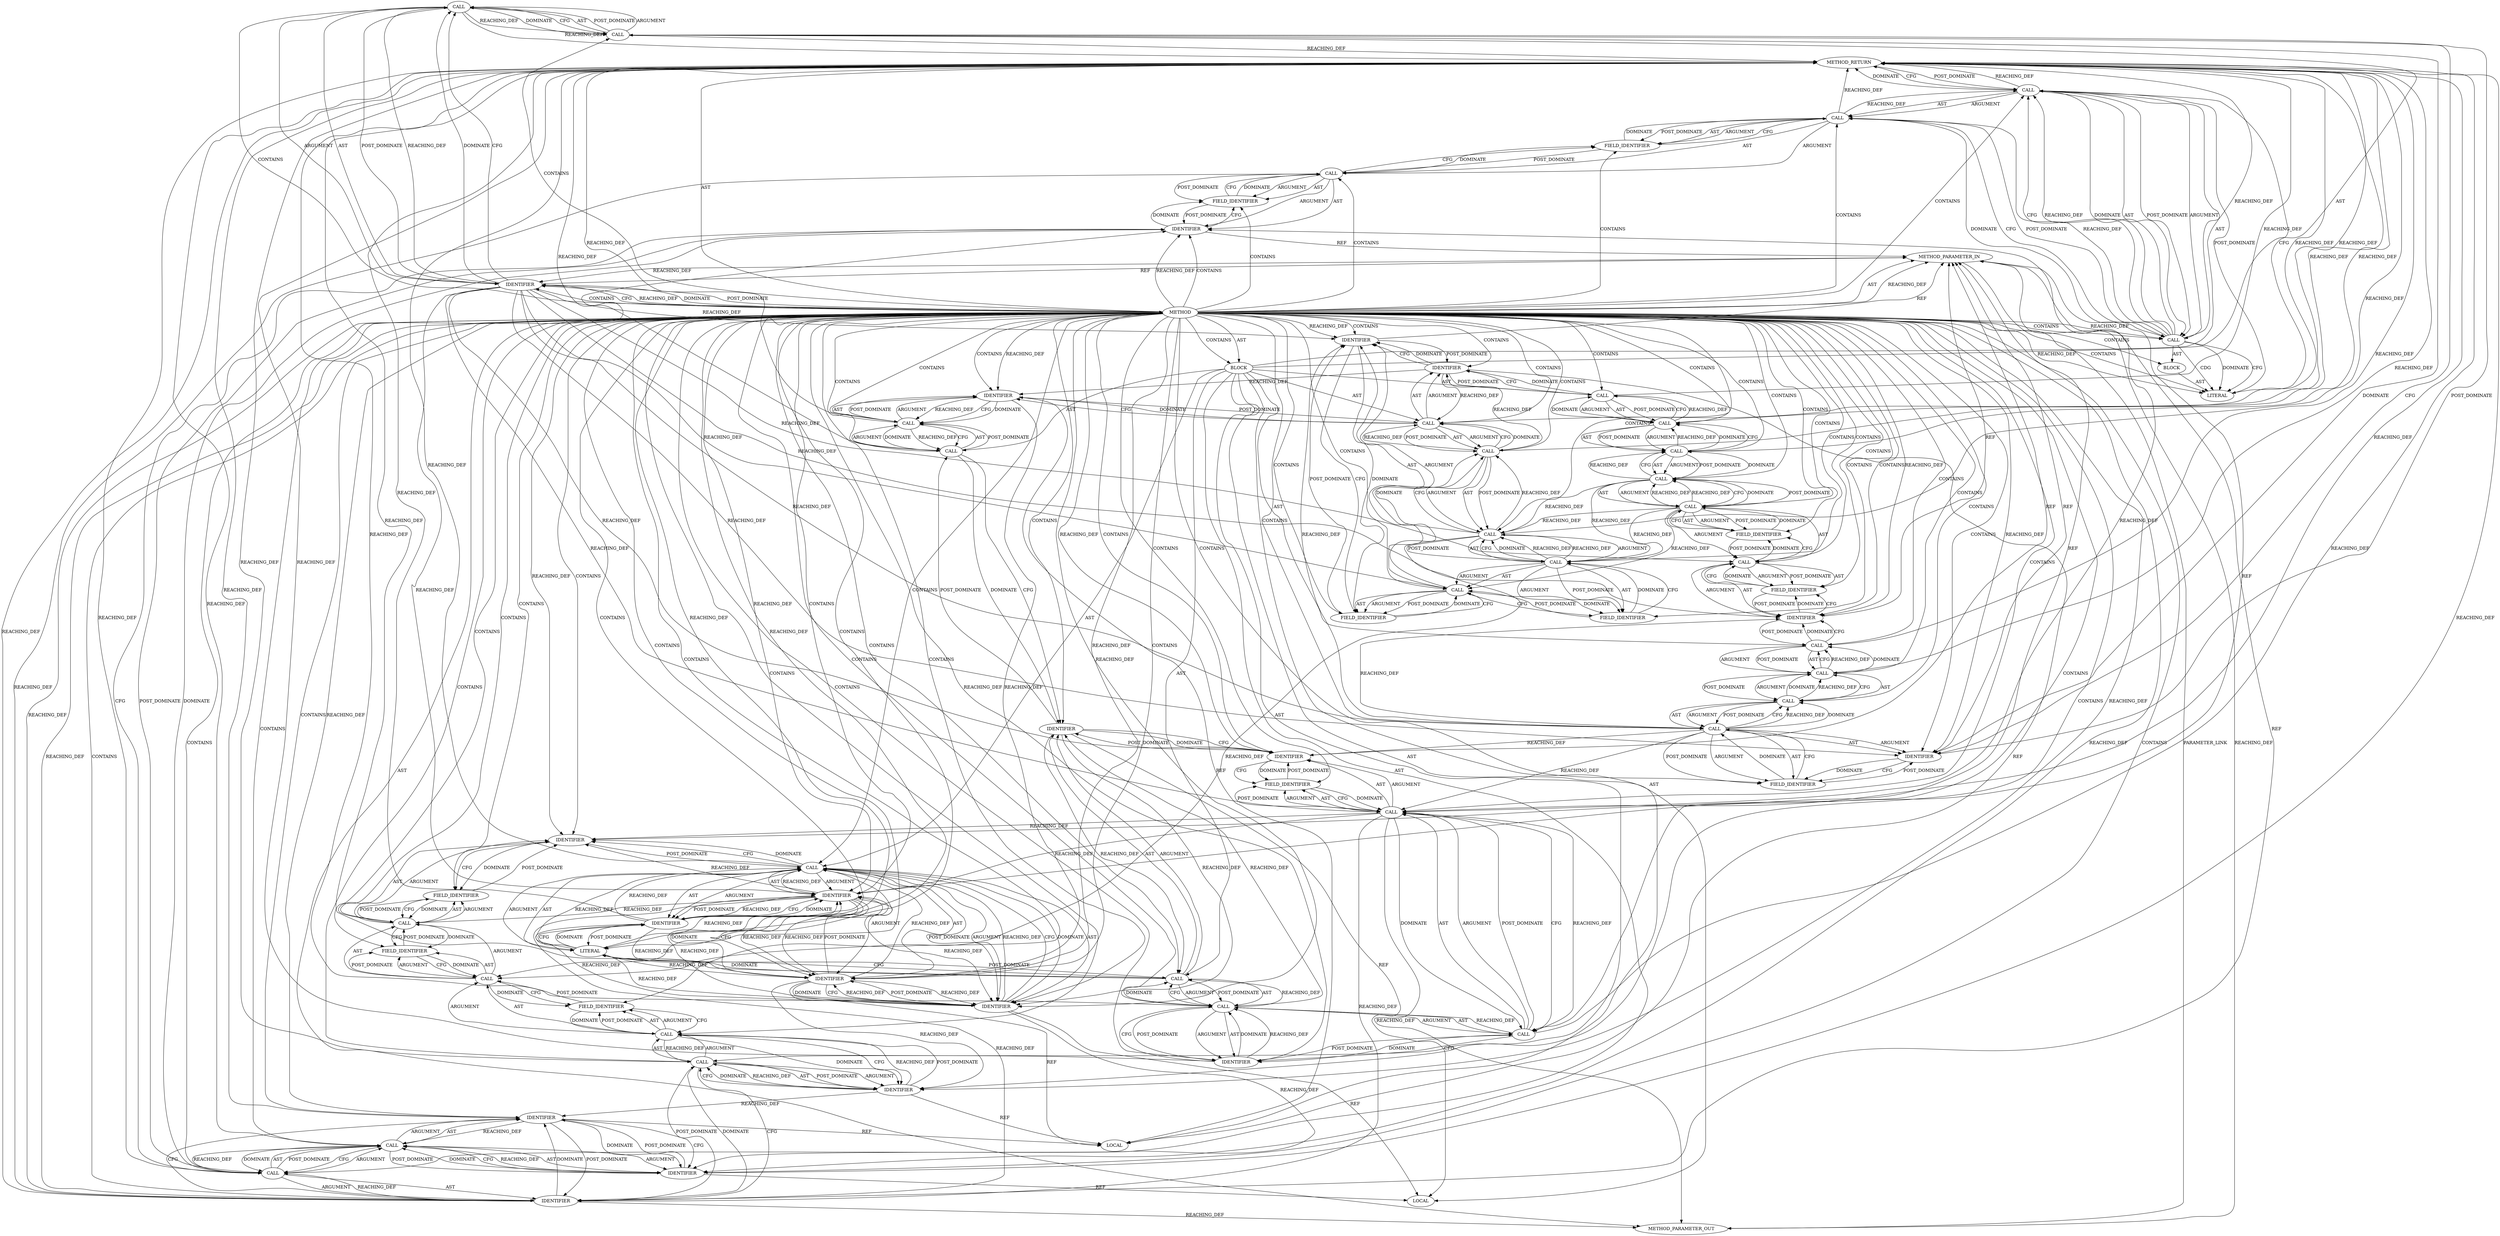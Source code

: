 digraph {
  11233 [label=CALL ORDER=1 ARGUMENT_INDEX=1 CODE="con_secure(con)" COLUMN_NUMBER=10 METHOD_FULL_NAME="con_secure" LINE_NUMBER=3426 TYPE_FULL_NAME="<empty>" DISPATCH_TYPE="STATIC_DISPATCH" SIGNATURE="" NAME="con_secure"]
  11295 [label=FIELD_IDENTIFIER ORDER=2 ARGUMENT_INDEX=2 CODE="in_state" COLUMN_NUMBER=2 LINE_NUMBER=3437 CANONICAL_NAME="in_state"]
  11231 [label=LOCAL ORDER=2 CODE="int resid" COLUMN_NUMBER=6 LINE_NUMBER=3424 TYPE_FULL_NAME="int" NAME="resid"]
  11288 [label=IDENTIFIER ORDER=1 ARGUMENT_INDEX=1 CODE="resid" COLUMN_NUMBER=19 LINE_NUMBER=3436 TYPE_FULL_NAME="int" NAME="resid"]
  11239 [label=IDENTIFIER ORDER=1 ARGUMENT_INDEX=1 CODE="con" COLUMN_NUMBER=20 LINE_NUMBER=3427 TYPE_FULL_NAME="ceph_connection*" NAME="con"]
  11280 [label=IDENTIFIER ORDER=1 ARGUMENT_INDEX=1 CODE="con" COLUMN_NUMBER=2 LINE_NUMBER=3435 TYPE_FULL_NAME="ceph_connection*" NAME="con"]
  11260 [label=CALL ORDER=1 ARGUMENT_INDEX=1 CODE="!resid" COLUMN_NUMBER=10 METHOD_FULL_NAME="<operator>.logicalNot" LINE_NUMBER=3430 TYPE_FULL_NAME="<empty>" DISPATCH_TYPE="STATIC_DISPATCH" SIGNATURE="" NAME="<operator>.logicalNot"]
  11228 [label=METHOD_PARAMETER_IN ORDER=1 CODE="struct ceph_connection *con" IS_VARIADIC=false COLUMN_NUMBER=41 LINE_NUMBER=3421 TYPE_FULL_NAME="ceph_connection*" EVALUATION_STRATEGY="BY_VALUE" INDEX=1 NAME="con"]
  11248 [label=FIELD_IDENTIFIER ORDER=2 ARGUMENT_INDEX=2 CODE="v2" COLUMN_NUMBER=29 LINE_NUMBER=3428 CANONICAL_NAME="v2"]
  11240 [label=FIELD_IDENTIFIER ORDER=2 ARGUMENT_INDEX=2 CODE="in_msg" COLUMN_NUMBER=20 LINE_NUMBER=3427 CANONICAL_NAME="in_msg"]
  11297 [label=BLOCK ORDER=1 ARGUMENT_INDEX=1 CODE="<empty>" TYPE_FULL_NAME="void"]
  11265 [label=CALL ORDER=1 ARGUMENT_INDEX=1 CODE="data_len(con->in_msg)" COLUMN_NUMBER=14 METHOD_FULL_NAME="data_len" LINE_NUMBER=3432 TYPE_FULL_NAME="<empty>" DISPATCH_TYPE="STATIC_DISPATCH" SIGNATURE="" NAME="data_len"]
  11247 [label=IDENTIFIER ORDER=1 ARGUMENT_INDEX=1 CODE="con" COLUMN_NUMBER=29 LINE_NUMBER=3428 TYPE_FULL_NAME="ceph_connection*" NAME="con"]
  11243 [label=CALL ORDER=1 ARGUMENT_INDEX=1 CODE="iov_iter_is_kvec(&con->v2.in_iter)" COLUMN_NUMBER=11 METHOD_FULL_NAME="iov_iter_is_kvec" LINE_NUMBER=3428 TYPE_FULL_NAME="<empty>" DISPATCH_TYPE="STATIC_DISPATCH" SIGNATURE="" NAME="iov_iter_is_kvec"]
  11282 [label=FIELD_IDENTIFIER ORDER=2 ARGUMENT_INDEX=2 CODE="in_iter" COLUMN_NUMBER=2 LINE_NUMBER=3435 CANONICAL_NAME="in_iter"]
  11291 [label=CALL ORDER=1 ARGUMENT_INDEX=1 CODE="con->v2.in_state" COLUMN_NUMBER=2 METHOD_FULL_NAME="<operator>.fieldAccess" LINE_NUMBER=3437 TYPE_FULL_NAME="<empty>" DISPATCH_TYPE="STATIC_DISPATCH" SIGNATURE="" NAME="<operator>.fieldAccess"]
  13234 [label=METHOD_PARAMETER_OUT ORDER=1 CODE="struct ceph_connection *con" IS_VARIADIC=false COLUMN_NUMBER=41 LINE_NUMBER=3421 TYPE_FULL_NAME="ceph_connection*" EVALUATION_STRATEGY="BY_VALUE" INDEX=1 NAME="con"]
  11293 [label=IDENTIFIER ORDER=1 ARGUMENT_INDEX=1 CODE="con" COLUMN_NUMBER=2 LINE_NUMBER=3437 TYPE_FULL_NAME="ceph_connection*" NAME="con"]
  11287 [label=CALL ORDER=2 ARGUMENT_INDEX=2 CODE="resid + remaining" COLUMN_NUMBER=19 METHOD_FULL_NAME="<operator>.addition" LINE_NUMBER=3436 TYPE_FULL_NAME="<empty>" DISPATCH_TYPE="STATIC_DISPATCH" SIGNATURE="" NAME="<operator>.addition"]
  11276 [label=CALL ORDER=10 ARGUMENT_INDEX=-1 CODE="con->v2.in_iter.count -= resid" COLUMN_NUMBER=2 METHOD_FULL_NAME="<operator>.assignmentMinus" LINE_NUMBER=3435 TYPE_FULL_NAME="<empty>" DISPATCH_TYPE="STATIC_DISPATCH" SIGNATURE="" NAME="<operator>.assignmentMinus"]
  11289 [label=IDENTIFIER ORDER=2 ARGUMENT_INDEX=2 CODE="remaining" COLUMN_NUMBER=27 LINE_NUMBER=3436 TYPE_FULL_NAME="int" NAME="remaining"]
  11249 [label=FIELD_IDENTIFIER ORDER=2 ARGUMENT_INDEX=2 CODE="in_iter" COLUMN_NUMBER=29 LINE_NUMBER=3428 CANONICAL_NAME="in_iter"]
  11271 [label=LITERAL ORDER=1 ARGUMENT_INDEX=1 CODE="\"%s con %p resid %d remaining %d\\n\"" COLUMN_NUMBER=7 LINE_NUMBER=3433 TYPE_FULL_NAME="char"]
  11267 [label=IDENTIFIER ORDER=1 ARGUMENT_INDEX=1 CODE="con" COLUMN_NUMBER=23 LINE_NUMBER=3432 TYPE_FULL_NAME="ceph_connection*" NAME="con"]
  11245 [label=CALL ORDER=1 ARGUMENT_INDEX=1 CODE="con->v2.in_iter" COLUMN_NUMBER=29 METHOD_FULL_NAME="<operator>.fieldAccess" LINE_NUMBER=3428 TYPE_FULL_NAME="<empty>" DISPATCH_TYPE="STATIC_DISPATCH" SIGNATURE="" NAME="<operator>.fieldAccess"]
  11253 [label=CALL ORDER=1 ARGUMENT_INDEX=1 CODE="&con->v2.in_iter" COLUMN_NUMBER=25 METHOD_FULL_NAME="<operator>.addressOf" LINE_NUMBER=3429 TYPE_FULL_NAME="<empty>" DISPATCH_TYPE="STATIC_DISPATCH" SIGNATURE="" NAME="<operator>.addressOf"]
  11277 [label=CALL ORDER=1 ARGUMENT_INDEX=1 CODE="con->v2.in_iter.count" COLUMN_NUMBER=2 METHOD_FULL_NAME="<operator>.fieldAccess" LINE_NUMBER=3435 TYPE_FULL_NAME="<empty>" DISPATCH_TYPE="STATIC_DISPATCH" SIGNATURE="" NAME="<operator>.fieldAccess"]
  11296 [label=CALL ORDER=2 ARGUMENT_INDEX=2 CODE="IN_S_FINISH_SKIP" COLUMN_NUMBER=21 METHOD_FULL_NAME="file_code_old-a282a2f-decode_preamble-523.c:62:62:IN_S_FINISH_SKIP:0" LINE_NUMBER=3437 TYPE_FULL_NAME="int" DISPATCH_TYPE="INLINED" SIGNATURE="" NAME="IN_S_FINISH_SKIP"]
  11298 [label=LITERAL ORDER=1 ARGUMENT_INDEX=1 CODE="8" COLUMN_NUMBER=21 LINE_NUMBER=3437 TYPE_FULL_NAME="int"]
  11244 [label=CALL ORDER=1 ARGUMENT_INDEX=1 CODE="&con->v2.in_iter" COLUMN_NUMBER=28 METHOD_FULL_NAME="<operator>.addressOf" LINE_NUMBER=3428 TYPE_FULL_NAME="<empty>" DISPATCH_TYPE="STATIC_DISPATCH" SIGNATURE="" NAME="<operator>.addressOf"]
  11232 [label=CALL ORDER=3 ARGUMENT_INDEX=-1 CODE="WARN_ON(con_secure(con))" COLUMN_NUMBER=2 METHOD_FULL_NAME="WARN_ON" LINE_NUMBER=3426 TYPE_FULL_NAME="<empty>" DISPATCH_TYPE="STATIC_DISPATCH" SIGNATURE="" NAME="WARN_ON"]
  11272 [label=IDENTIFIER ORDER=2 ARGUMENT_INDEX=2 CODE="__func__" COLUMN_NUMBER=44 LINE_NUMBER=3433 TYPE_FULL_NAME="ANY" NAME="__func__"]
  11290 [label=CALL ORDER=12 ARGUMENT_INDEX=-1 CODE="con->v2.in_state = IN_S_FINISH_SKIP" COLUMN_NUMBER=2 METHOD_FULL_NAME="<operator>.assignment" LINE_NUMBER=3437 TYPE_FULL_NAME="<empty>" DISPATCH_TYPE="STATIC_DISPATCH" SIGNATURE="" NAME="<operator>.assignment"]
  11258 [label=FIELD_IDENTIFIER ORDER=2 ARGUMENT_INDEX=2 CODE="in_iter" COLUMN_NUMBER=26 LINE_NUMBER=3429 CANONICAL_NAME="in_iter"]
  11227 [label=METHOD COLUMN_NUMBER=1 LINE_NUMBER=3421 COLUMN_NUMBER_END=20 IS_EXTERNAL=false SIGNATURE="void revoke_at_prepare_read_data (ceph_connection*)" NAME="revoke_at_prepare_read_data" AST_PARENT_TYPE="TYPE_DECL" AST_PARENT_FULL_NAME="file_code_old-a282a2f-decode_preamble-523.c:<global>" ORDER=128 CODE="static void revoke_at_prepare_read_data(struct ceph_connection *con)
{
	int remaining;
	int resid;

	WARN_ON(con_secure(con));
	WARN_ON(!data_len(con->in_msg));
	WARN_ON(!iov_iter_is_kvec(&con->v2.in_iter));
	resid = iov_iter_count(&con->v2.in_iter);
	WARN_ON(!resid);

	remaining = data_len(con->in_msg) + CEPH_EPILOGUE_PLAIN_LEN;
	dout(\"%s con %p resid %d remaining %d\\n\", __func__, con, resid,
	     remaining);
	con->v2.in_iter.count -= resid;
	set_in_skip(con, resid + remaining);
	con->v2.in_state = IN_S_FINISH_SKIP;
}" FULL_NAME="revoke_at_prepare_read_data" LINE_NUMBER_END=3437 FILENAME="file_code_old-a282a2f-decode_preamble-523.c"]
  11266 [label=CALL ORDER=1 ARGUMENT_INDEX=1 CODE="con->in_msg" COLUMN_NUMBER=23 METHOD_FULL_NAME="<operator>.indirectFieldAccess" LINE_NUMBER=3432 TYPE_FULL_NAME="<empty>" DISPATCH_TYPE="STATIC_DISPATCH" SIGNATURE="" NAME="<operator>.indirectFieldAccess"]
  11235 [label=CALL ORDER=4 ARGUMENT_INDEX=-1 CODE="WARN_ON(!data_len(con->in_msg))" COLUMN_NUMBER=2 METHOD_FULL_NAME="WARN_ON" LINE_NUMBER=3427 TYPE_FULL_NAME="<empty>" DISPATCH_TYPE="STATIC_DISPATCH" SIGNATURE="" NAME="WARN_ON"]
  11254 [label=CALL ORDER=1 ARGUMENT_INDEX=1 CODE="con->v2.in_iter" COLUMN_NUMBER=26 METHOD_FULL_NAME="<operator>.fieldAccess" LINE_NUMBER=3429 TYPE_FULL_NAME="<empty>" DISPATCH_TYPE="STATIC_DISPATCH" SIGNATURE="" NAME="<operator>.fieldAccess"]
  11286 [label=IDENTIFIER ORDER=1 ARGUMENT_INDEX=1 CODE="con" COLUMN_NUMBER=14 LINE_NUMBER=3436 TYPE_FULL_NAME="ceph_connection*" NAME="con"]
  11237 [label=CALL ORDER=1 ARGUMENT_INDEX=1 CODE="data_len(con->in_msg)" COLUMN_NUMBER=11 METHOD_FULL_NAME="data_len" LINE_NUMBER=3427 TYPE_FULL_NAME="<empty>" DISPATCH_TYPE="STATIC_DISPATCH" SIGNATURE="" NAME="data_len"]
  11257 [label=FIELD_IDENTIFIER ORDER=2 ARGUMENT_INDEX=2 CODE="v2" COLUMN_NUMBER=26 LINE_NUMBER=3429 CANONICAL_NAME="v2"]
  11275 [label=IDENTIFIER ORDER=5 ARGUMENT_INDEX=5 CODE="remaining" COLUMN_NUMBER=7 LINE_NUMBER=3434 TYPE_FULL_NAME="int" NAME="remaining"]
  11238 [label=CALL ORDER=1 ARGUMENT_INDEX=1 CODE="con->in_msg" COLUMN_NUMBER=20 METHOD_FULL_NAME="<operator>.indirectFieldAccess" LINE_NUMBER=3427 TYPE_FULL_NAME="<empty>" DISPATCH_TYPE="STATIC_DISPATCH" SIGNATURE="" NAME="<operator>.indirectFieldAccess"]
  11274 [label=IDENTIFIER ORDER=4 ARGUMENT_INDEX=4 CODE="resid" COLUMN_NUMBER=59 LINE_NUMBER=3433 TYPE_FULL_NAME="int" NAME="resid"]
  11262 [label=CALL ORDER=8 ARGUMENT_INDEX=-1 CODE="remaining = data_len(con->in_msg) + CEPH_EPILOGUE_PLAIN_LEN" COLUMN_NUMBER=2 METHOD_FULL_NAME="<operator>.assignment" LINE_NUMBER=3432 TYPE_FULL_NAME="<empty>" DISPATCH_TYPE="STATIC_DISPATCH" SIGNATURE="" NAME="<operator>.assignment"]
  11236 [label=CALL ORDER=1 ARGUMENT_INDEX=1 CODE="!data_len(con->in_msg)" COLUMN_NUMBER=10 METHOD_FULL_NAME="<operator>.logicalNot" LINE_NUMBER=3427 TYPE_FULL_NAME="<empty>" DISPATCH_TYPE="STATIC_DISPATCH" SIGNATURE="" NAME="<operator>.logicalNot"]
  11229 [label=BLOCK ORDER=2 ARGUMENT_INDEX=-1 CODE="{
	int remaining;
	int resid;

	WARN_ON(con_secure(con));
	WARN_ON(!data_len(con->in_msg));
	WARN_ON(!iov_iter_is_kvec(&con->v2.in_iter));
	resid = iov_iter_count(&con->v2.in_iter);
	WARN_ON(!resid);

	remaining = data_len(con->in_msg) + CEPH_EPILOGUE_PLAIN_LEN;
	dout(\"%s con %p resid %d remaining %d\\n\", __func__, con, resid,
	     remaining);
	con->v2.in_iter.count -= resid;
	set_in_skip(con, resid + remaining);
	con->v2.in_state = IN_S_FINISH_SKIP;
}" COLUMN_NUMBER=1 LINE_NUMBER=3422 TYPE_FULL_NAME="void"]
  11252 [label=CALL ORDER=2 ARGUMENT_INDEX=2 CODE="iov_iter_count(&con->v2.in_iter)" COLUMN_NUMBER=10 METHOD_FULL_NAME="iov_iter_count" LINE_NUMBER=3429 TYPE_FULL_NAME="<empty>" DISPATCH_TYPE="STATIC_DISPATCH" SIGNATURE="" NAME="iov_iter_count"]
  11283 [label=FIELD_IDENTIFIER ORDER=2 ARGUMENT_INDEX=2 CODE="count" COLUMN_NUMBER=2 LINE_NUMBER=3435 CANONICAL_NAME="count"]
  11234 [label=IDENTIFIER ORDER=1 ARGUMENT_INDEX=1 CODE="con" COLUMN_NUMBER=21 LINE_NUMBER=3426 TYPE_FULL_NAME="ceph_connection*" NAME="con"]
  11261 [label=IDENTIFIER ORDER=1 ARGUMENT_INDEX=1 CODE="resid" COLUMN_NUMBER=11 LINE_NUMBER=3430 TYPE_FULL_NAME="int" NAME="resid"]
  11269 [label=IDENTIFIER ORDER=2 ARGUMENT_INDEX=2 CODE="CEPH_EPILOGUE_PLAIN_LEN" COLUMN_NUMBER=38 LINE_NUMBER=3432 TYPE_FULL_NAME="ANY" NAME="CEPH_EPILOGUE_PLAIN_LEN"]
  11246 [label=CALL ORDER=1 ARGUMENT_INDEX=1 CODE="con->v2" COLUMN_NUMBER=29 METHOD_FULL_NAME="<operator>.indirectFieldAccess" LINE_NUMBER=3428 TYPE_FULL_NAME="<empty>" DISPATCH_TYPE="STATIC_DISPATCH" SIGNATURE="" NAME="<operator>.indirectFieldAccess"]
  11251 [label=IDENTIFIER ORDER=1 ARGUMENT_INDEX=1 CODE="resid" COLUMN_NUMBER=2 LINE_NUMBER=3429 TYPE_FULL_NAME="int" NAME="resid"]
  11278 [label=CALL ORDER=1 ARGUMENT_INDEX=1 CODE="con->v2.in_iter" COLUMN_NUMBER=2 METHOD_FULL_NAME="<operator>.fieldAccess" LINE_NUMBER=3435 TYPE_FULL_NAME="<empty>" DISPATCH_TYPE="STATIC_DISPATCH" SIGNATURE="" NAME="<operator>.fieldAccess"]
  11279 [label=CALL ORDER=1 ARGUMENT_INDEX=1 CODE="con->v2" COLUMN_NUMBER=2 METHOD_FULL_NAME="<operator>.indirectFieldAccess" LINE_NUMBER=3435 TYPE_FULL_NAME="<empty>" DISPATCH_TYPE="STATIC_DISPATCH" SIGNATURE="" NAME="<operator>.indirectFieldAccess"]
  11250 [label=CALL ORDER=6 ARGUMENT_INDEX=-1 CODE="resid = iov_iter_count(&con->v2.in_iter)" COLUMN_NUMBER=2 METHOD_FULL_NAME="<operator>.assignment" LINE_NUMBER=3429 TYPE_FULL_NAME="<empty>" DISPATCH_TYPE="STATIC_DISPATCH" SIGNATURE="" NAME="<operator>.assignment"]
  11259 [label=CALL ORDER=7 ARGUMENT_INDEX=-1 CODE="WARN_ON(!resid)" COLUMN_NUMBER=2 METHOD_FULL_NAME="WARN_ON" LINE_NUMBER=3430 TYPE_FULL_NAME="<empty>" DISPATCH_TYPE="STATIC_DISPATCH" SIGNATURE="" NAME="WARN_ON"]
  11294 [label=FIELD_IDENTIFIER ORDER=2 ARGUMENT_INDEX=2 CODE="v2" COLUMN_NUMBER=2 LINE_NUMBER=3437 CANONICAL_NAME="v2"]
  11242 [label=CALL ORDER=1 ARGUMENT_INDEX=1 CODE="!iov_iter_is_kvec(&con->v2.in_iter)" COLUMN_NUMBER=10 METHOD_FULL_NAME="<operator>.logicalNot" LINE_NUMBER=3428 TYPE_FULL_NAME="<empty>" DISPATCH_TYPE="STATIC_DISPATCH" SIGNATURE="" NAME="<operator>.logicalNot"]
  11268 [label=FIELD_IDENTIFIER ORDER=2 ARGUMENT_INDEX=2 CODE="in_msg" COLUMN_NUMBER=23 LINE_NUMBER=3432 CANONICAL_NAME="in_msg"]
  11273 [label=IDENTIFIER ORDER=3 ARGUMENT_INDEX=3 CODE="con" COLUMN_NUMBER=54 LINE_NUMBER=3433 TYPE_FULL_NAME="ceph_connection*" NAME="con"]
  11255 [label=CALL ORDER=1 ARGUMENT_INDEX=1 CODE="con->v2" COLUMN_NUMBER=26 METHOD_FULL_NAME="<operator>.indirectFieldAccess" LINE_NUMBER=3429 TYPE_FULL_NAME="<empty>" DISPATCH_TYPE="STATIC_DISPATCH" SIGNATURE="" NAME="<operator>.indirectFieldAccess"]
  11241 [label=CALL ORDER=5 ARGUMENT_INDEX=-1 CODE="WARN_ON(!iov_iter_is_kvec(&con->v2.in_iter))" COLUMN_NUMBER=2 METHOD_FULL_NAME="WARN_ON" LINE_NUMBER=3428 TYPE_FULL_NAME="<empty>" DISPATCH_TYPE="STATIC_DISPATCH" SIGNATURE="" NAME="WARN_ON"]
  11256 [label=IDENTIFIER ORDER=1 ARGUMENT_INDEX=1 CODE="con" COLUMN_NUMBER=26 LINE_NUMBER=3429 TYPE_FULL_NAME="ceph_connection*" NAME="con"]
  11230 [label=LOCAL ORDER=1 CODE="int remaining" COLUMN_NUMBER=6 LINE_NUMBER=3423 TYPE_FULL_NAME="int" NAME="remaining"]
  11284 [label=IDENTIFIER ORDER=2 ARGUMENT_INDEX=2 CODE="resid" COLUMN_NUMBER=27 LINE_NUMBER=3435 TYPE_FULL_NAME="int" NAME="resid"]
  11285 [label=CALL ORDER=11 ARGUMENT_INDEX=-1 CODE="set_in_skip(con, resid + remaining)" COLUMN_NUMBER=2 METHOD_FULL_NAME="set_in_skip" LINE_NUMBER=3436 TYPE_FULL_NAME="<empty>" DISPATCH_TYPE="STATIC_DISPATCH" SIGNATURE="" NAME="set_in_skip"]
  11264 [label=CALL ORDER=2 ARGUMENT_INDEX=2 CODE="data_len(con->in_msg) + CEPH_EPILOGUE_PLAIN_LEN" COLUMN_NUMBER=14 METHOD_FULL_NAME="<operator>.addition" LINE_NUMBER=3432 TYPE_FULL_NAME="<empty>" DISPATCH_TYPE="STATIC_DISPATCH" SIGNATURE="" NAME="<operator>.addition"]
  11270 [label=CALL ORDER=9 ARGUMENT_INDEX=-1 CODE="dout(\"%s con %p resid %d remaining %d\\n\", __func__, con, resid,
	     remaining)" COLUMN_NUMBER=2 METHOD_FULL_NAME="dout" LINE_NUMBER=3433 TYPE_FULL_NAME="<empty>" DISPATCH_TYPE="STATIC_DISPATCH" SIGNATURE="" NAME="dout"]
  11263 [label=IDENTIFIER ORDER=1 ARGUMENT_INDEX=1 CODE="remaining" COLUMN_NUMBER=2 LINE_NUMBER=3432 TYPE_FULL_NAME="int" NAME="remaining"]
  11292 [label=CALL ORDER=1 ARGUMENT_INDEX=1 CODE="con->v2" COLUMN_NUMBER=2 METHOD_FULL_NAME="<operator>.indirectFieldAccess" LINE_NUMBER=3437 TYPE_FULL_NAME="<empty>" DISPATCH_TYPE="STATIC_DISPATCH" SIGNATURE="" NAME="<operator>.indirectFieldAccess"]
  11299 [label=METHOD_RETURN ORDER=3 CODE="RET" COLUMN_NUMBER=1 LINE_NUMBER=3421 TYPE_FULL_NAME="void" EVALUATION_STRATEGY="BY_VALUE"]
  11281 [label=FIELD_IDENTIFIER ORDER=2 ARGUMENT_INDEX=2 CODE="v2" COLUMN_NUMBER=2 LINE_NUMBER=3435 CANONICAL_NAME="v2"]
  11227 -> 11241 [label=CONTAINS ]
  11227 -> 11229 [label=CONTAINS ]
  11292 -> 11295 [label=CFG ]
  11227 -> 11296 [label=REACHING_DEF VARIABLE=""]
  11255 -> 11257 [label=AST ]
  11238 -> 11266 [label=REACHING_DEF VARIABLE="con->in_msg"]
  11227 -> 11257 [label=CONTAINS ]
  11227 -> 11260 [label=CONTAINS ]
  11252 -> 11299 [label=REACHING_DEF VARIABLE="iov_iter_count(&con->v2.in_iter)"]
  11235 -> 11236 [label=ARGUMENT ]
  11237 -> 11236 [label=DOMINATE ]
  11229 -> 11290 [label=AST ]
  11227 -> 11275 [label=REACHING_DEF VARIABLE=""]
  11233 -> 11232 [label=REACHING_DEF VARIABLE="con_secure(con)"]
  11260 -> 11259 [label=DOMINATE ]
  11248 -> 11246 [label=CFG ]
  11256 -> 11228 [label=REF ]
  11290 -> 11291 [label=ARGUMENT ]
  11278 -> 11279 [label=ARGUMENT ]
  11255 -> 11256 [label=ARGUMENT ]
  11227 -> 11236 [label=CONTAINS ]
  11290 -> 11299 [label=REACHING_DEF VARIABLE="con->v2.in_state = IN_S_FINISH_SKIP"]
  11245 -> 11253 [label=REACHING_DEF VARIABLE="con->v2.in_iter"]
  11265 -> 11269 [label=DOMINATE ]
  11235 -> 11247 [label=DOMINATE ]
  11257 -> 11255 [label=DOMINATE ]
  11292 -> 11294 [label=POST_DOMINATE ]
  11227 -> 11275 [label=CONTAINS ]
  11285 -> 11293 [label=DOMINATE ]
  11245 -> 11244 [label=REACHING_DEF VARIABLE="con->v2.in_iter"]
  11245 -> 11244 [label=REACHING_DEF VARIABLE="con->v2.in_iter"]
  11280 -> 11281 [label=CFG ]
  11275 -> 11270 [label=REACHING_DEF VARIABLE="remaining"]
  11260 -> 11299 [label=REACHING_DEF VARIABLE="!resid"]
  11246 -> 11249 [label=DOMINATE ]
  11296 -> 11290 [label=CFG ]
  11290 -> 11291 [label=AST ]
  11262 -> 11263 [label=AST ]
  11285 -> 11293 [label=CFG ]
  11275 -> 11274 [label=REACHING_DEF VARIABLE="remaining"]
  11284 -> 11231 [label=REF ]
  11289 -> 11287 [label=DOMINATE ]
  11295 -> 11291 [label=CFG ]
  11270 -> 11273 [label=ARGUMENT ]
  11292 -> 11293 [label=ARGUMENT ]
  11277 -> 11276 [label=REACHING_DEF VARIABLE="con->v2.in_iter.count"]
  11271 -> 11272 [label=CFG ]
  11274 -> 11275 [label=REACHING_DEF VARIABLE="resid"]
  11227 -> 11248 [label=CONTAINS ]
  11285 -> 11299 [label=REACHING_DEF VARIABLE="set_in_skip(con, resid + remaining)"]
  11227 -> 11276 [label=CONTAINS ]
  11279 -> 11280 [label=AST ]
  11265 -> 11264 [label=REACHING_DEF VARIABLE="data_len(con->in_msg)"]
  11252 -> 11250 [label=CFG ]
  11269 -> 11299 [label=REACHING_DEF VARIABLE="CEPH_EPILOGUE_PLAIN_LEN"]
  11263 -> 11262 [label=REACHING_DEF VARIABLE="remaining"]
  11244 -> 11243 [label=DOMINATE ]
  11227 -> 11271 [label=REACHING_DEF VARIABLE=""]
  11266 -> 13234 [label=REACHING_DEF VARIABLE="con->in_msg"]
  11254 -> 11258 [label=ARGUMENT ]
  11266 -> 11286 [label=REACHING_DEF VARIABLE="con->in_msg"]
  11254 -> 11258 [label=POST_DOMINATE ]
  11261 -> 11260 [label=REACHING_DEF VARIABLE="resid"]
  11227 -> 11269 [label=CONTAINS ]
  11290 -> 11296 [label=ARGUMENT ]
  11255 -> 11257 [label=POST_DOMINATE ]
  11258 -> 11254 [label=DOMINATE ]
  11264 -> 11269 [label=AST ]
  11288 -> 11231 [label=REF ]
  11234 -> 11238 [label=REACHING_DEF VARIABLE="con"]
  11252 -> 11250 [label=DOMINATE ]
  11294 -> 11292 [label=CFG ]
  11277 -> 11284 [label=DOMINATE ]
  11245 -> 11249 [label=AST ]
  11253 -> 11254 [label=ARGUMENT ]
  11274 -> 11273 [label=REACHING_DEF VARIABLE="resid"]
  11294 -> 11292 [label=DOMINATE ]
  11227 -> 11296 [label=CONTAINS ]
  11291 -> 11290 [label=REACHING_DEF VARIABLE="con->v2.in_state"]
  11242 -> 11243 [label=AST ]
  11292 -> 11294 [label=ARGUMENT ]
  11271 -> 11273 [label=REACHING_DEF VARIABLE="\"%s con %p resid %d remaining %d\\n\""]
  11267 -> 11228 [label=REF ]
  11237 -> 11238 [label=AST ]
  11227 -> 11281 [label=CONTAINS ]
  11273 -> 11272 [label=POST_DOMINATE ]
  11262 -> 11271 [label=DOMINATE ]
  11295 -> 11292 [label=POST_DOMINATE ]
  11276 -> 11284 [label=AST ]
  11227 -> 11246 [label=CONTAINS ]
  11277 -> 11283 [label=POST_DOMINATE ]
  11241 -> 11242 [label=POST_DOMINATE ]
  11293 -> 11294 [label=CFG ]
  11270 -> 11275 [label=ARGUMENT ]
  11263 -> 11230 [label=REF ]
  11259 -> 11260 [label=AST ]
  11234 -> 11256 [label=REACHING_DEF VARIABLE="con"]
  11275 -> 11274 [label=POST_DOMINATE ]
  11244 -> 11245 [label=POST_DOMINATE ]
  11233 -> 11234 [label=ARGUMENT ]
  11251 -> 11256 [label=CFG ]
  11291 -> 11299 [label=REACHING_DEF VARIABLE="con->v2.in_state"]
  11264 -> 11262 [label=REACHING_DEF VARIABLE="data_len(con->in_msg) + CEPH_EPILOGUE_PLAIN_LEN"]
  11229 -> 11259 [label=AST ]
  11240 -> 11238 [label=DOMINATE ]
  11251 -> 11241 [label=POST_DOMINATE ]
  11237 -> 11238 [label=ARGUMENT ]
  11290 -> 11299 [label=DOMINATE ]
  11253 -> 11254 [label=POST_DOMINATE ]
  11279 -> 11282 [label=DOMINATE ]
  11236 -> 11237 [label=AST ]
  11286 -> 11228 [label=REF ]
  11247 -> 11248 [label=DOMINATE ]
  11234 -> 11239 [label=REACHING_DEF VARIABLE="con"]
  11227 -> 11234 [label=CONTAINS ]
  11266 -> 11267 [label=AST ]
  11229 -> 11285 [label=AST ]
  11239 -> 11240 [label=CFG ]
  11264 -> 11262 [label=DOMINATE ]
  11286 -> 11288 [label=DOMINATE ]
  11275 -> 11230 [label=REF ]
  11241 -> 11299 [label=REACHING_DEF VARIABLE="WARN_ON(!iov_iter_is_kvec(&con->v2.in_iter))"]
  11243 -> 11244 [label=AST ]
  11271 -> 11275 [label=REACHING_DEF VARIABLE="\"%s con %p resid %d remaining %d\\n\""]
  11242 -> 11241 [label=CFG ]
  11253 -> 11299 [label=REACHING_DEF VARIABLE="&con->v2.in_iter"]
  11266 -> 11280 [label=REACHING_DEF VARIABLE="con->in_msg"]
  11234 -> 11227 [label=POST_DOMINATE ]
  11284 -> 11276 [label=CFG ]
  11233 -> 11232 [label=DOMINATE ]
  11289 -> 11299 [label=REACHING_DEF VARIABLE="remaining"]
  11275 -> 11270 [label=CFG ]
  11296 -> 11291 [label=REACHING_DEF VARIABLE="IN_S_FINISH_SKIP"]
  11280 -> 11281 [label=DOMINATE ]
  11260 -> 11261 [label=AST ]
  11229 -> 11262 [label=AST ]
  11232 -> 11239 [label=CFG ]
  11259 -> 11260 [label=POST_DOMINATE ]
  11227 -> 11292 [label=CONTAINS ]
  11296 -> 11298 [label=DOMINATE ]
  11262 -> 11299 [label=REACHING_DEF VARIABLE="remaining = data_len(con->in_msg) + CEPH_EPILOGUE_PLAIN_LEN"]
  11273 -> 11270 [label=REACHING_DEF VARIABLE="con"]
  11266 -> 11267 [label=ARGUMENT ]
  11265 -> 11299 [label=REACHING_DEF VARIABLE="data_len(con->in_msg)"]
  11244 -> 11253 [label=REACHING_DEF VARIABLE="&con->v2.in_iter"]
  11288 -> 11289 [label=CFG ]
  11235 -> 11299 [label=REACHING_DEF VARIABLE="WARN_ON(!data_len(con->in_msg))"]
  11227 -> 11280 [label=REACHING_DEF VARIABLE=""]
  11269 -> 11264 [label=DOMINATE ]
  11296 -> 11290 [label=REACHING_DEF VARIABLE="IN_S_FINISH_SKIP"]
  11241 -> 11251 [label=CFG ]
  11247 -> 11235 [label=POST_DOMINATE ]
  11246 -> 11249 [label=CFG ]
  11233 -> 11232 [label=CFG ]
  11246 -> 11248 [label=ARGUMENT ]
  11253 -> 11252 [label=REACHING_DEF VARIABLE="&con->v2.in_iter"]
  11227 -> 11277 [label=CONTAINS ]
  11264 -> 11269 [label=POST_DOMINATE ]
  11234 -> 11267 [label=REACHING_DEF VARIABLE="con"]
  11243 -> 11242 [label=REACHING_DEF VARIABLE="iov_iter_is_kvec(&con->v2.in_iter)"]
  11251 -> 11250 [label=REACHING_DEF VARIABLE="resid"]
  11270 -> 11299 [label=REACHING_DEF VARIABLE="dout(\"%s con %p resid %d remaining %d\\n\", __func__, con, resid,
	     remaining)"]
  11298 -> 11290 [label=CFG ]
  11234 -> 11266 [label=REACHING_DEF VARIABLE="con"]
  11283 -> 11277 [label=CFG ]
  11262 -> 11271 [label=CFG ]
  11243 -> 11244 [label=ARGUMENT ]
  11239 -> 11232 [label=POST_DOMINATE ]
  11227 -> 11298 [label=CONTAINS ]
  11255 -> 11257 [label=ARGUMENT ]
  11236 -> 11235 [label=CFG ]
  11227 -> 11239 [label=REACHING_DEF VARIABLE=""]
  11292 -> 11293 [label=AST ]
  11227 -> 11254 [label=CONTAINS ]
  11262 -> 11264 [label=ARGUMENT ]
  11227 -> 11258 [label=CONTAINS ]
  11227 -> 11278 [label=CONTAINS ]
  11227 -> 11280 [label=CONTAINS ]
  11227 -> 11264 [label=CONTAINS ]
  11227 -> 11262 [label=CONTAINS ]
  11259 -> 11263 [label=DOMINATE ]
  11238 -> 11239 [label=AST ]
  11227 -> 11288 [label=CONTAINS ]
  11270 -> 11274 [label=AST ]
  11288 -> 11287 [label=REACHING_DEF VARIABLE="resid"]
  11291 -> 11295 [label=POST_DOMINATE ]
  11236 -> 11235 [label=REACHING_DEF VARIABLE="!data_len(con->in_msg)"]
  11227 -> 11256 [label=CONTAINS ]
  11270 -> 11271 [label=AST ]
  11269 -> 11264 [label=REACHING_DEF VARIABLE="CEPH_EPILOGUE_PLAIN_LEN"]
  11227 -> 11274 [label=REACHING_DEF VARIABLE=""]
  11290 -> 11296 [label=AST ]
  11245 -> 11249 [label=ARGUMENT ]
  11227 -> 11253 [label=CONTAINS ]
  11254 -> 11258 [label=AST ]
  11278 -> 11282 [label=AST ]
  11229 -> 11231 [label=AST ]
  11254 -> 11253 [label=CFG ]
  11227 -> 11270 [label=CONTAINS ]
  11285 -> 11286 [label=ARGUMENT ]
  11296 -> 11298 [label=CFG ]
  11273 -> 11228 [label=REF ]
  11266 -> 11265 [label=CFG ]
  11286 -> 11299 [label=REACHING_DEF VARIABLE="con"]
  11227 -> 11284 [label=CONTAINS ]
  11254 -> 11255 [label=AST ]
  11261 -> 11250 [label=POST_DOMINATE ]
  11264 -> 11265 [label=AST ]
  11273 -> 11274 [label=DOMINATE ]
  11227 -> 11295 [label=CONTAINS ]
  11271 -> 11272 [label=DOMINATE ]
  11256 -> 11251 [label=POST_DOMINATE ]
  11268 -> 11266 [label=DOMINATE ]
  11227 -> 11279 [label=CONTAINS ]
  11236 -> 11237 [label=POST_DOMINATE ]
  11234 -> 11246 [label=REACHING_DEF VARIABLE="con"]
  11272 -> 11275 [label=REACHING_DEF VARIABLE="__func__"]
  11295 -> 11291 [label=DOMINATE ]
  11245 -> 11246 [label=AST ]
  11277 -> 11283 [label=AST ]
  11269 -> 11265 [label=POST_DOMINATE ]
  11273 -> 11274 [label=CFG ]
  11229 -> 11232 [label=AST ]
  11286 -> 11293 [label=REACHING_DEF VARIABLE="con"]
  11232 -> 11299 [label=REACHING_DEF VARIABLE="WARN_ON(con_secure(con))"]
  11249 -> 11246 [label=POST_DOMINATE ]
  11232 -> 11233 [label=AST ]
  11228 -> 13234 [label=REACHING_DEF VARIABLE="con"]
  11227 -> 11233 [label=CONTAINS ]
  11270 -> 11272 [label=ARGUMENT ]
  11229 -> 11270 [label=AST ]
  11287 -> 11299 [label=REACHING_DEF VARIABLE="resid + remaining"]
  11272 -> 11273 [label=REACHING_DEF VARIABLE="__func__"]
  11296 -> 11298 [label=CDG ]
  11274 -> 11231 [label=REF ]
  11236 -> 11299 [label=REACHING_DEF VARIABLE="!data_len(con->in_msg)"]
  11289 -> 11287 [label=CFG ]
  11245 -> 11244 [label=CFG ]
  11243 -> 11244 [label=POST_DOMINATE ]
  11276 -> 11299 [label=REACHING_DEF VARIABLE="con->v2.in_iter.count -= resid"]
  11266 -> 11268 [label=POST_DOMINATE ]
  11250 -> 11252 [label=ARGUMENT ]
  11276 -> 11284 [label=POST_DOMINATE ]
  11296 -> 11299 [label=REACHING_DEF VARIABLE="IN_S_FINISH_SKIP"]
  11246 -> 11247 [label=ARGUMENT ]
  11275 -> 11270 [label=DOMINATE ]
  11260 -> 11261 [label=POST_DOMINATE ]
  11281 -> 11280 [label=POST_DOMINATE ]
  11277 -> 11278 [label=ARGUMENT ]
  11227 -> 11228 [label=REACHING_DEF VARIABLE=""]
  11227 -> 13234 [label=AST ]
  11279 -> 11281 [label=AST ]
  11227 -> 11234 [label=CFG ]
  11261 -> 11260 [label=CFG ]
  11289 -> 11230 [label=REF ]
  11282 -> 11278 [label=CFG ]
  11276 -> 11284 [label=ARGUMENT ]
  11238 -> 11237 [label=CFG ]
  11261 -> 11274 [label=REACHING_DEF VARIABLE="resid"]
  11227 -> 11299 [label=AST ]
  11264 -> 11269 [label=ARGUMENT ]
  11227 -> 11267 [label=CONTAINS ]
  11227 -> 11239 [label=CONTAINS ]
  11227 -> 11291 [label=CONTAINS ]
  11238 -> 11237 [label=REACHING_DEF VARIABLE="con->in_msg"]
  11260 -> 11261 [label=ARGUMENT ]
  11270 -> 11275 [label=AST ]
  11278 -> 11282 [label=POST_DOMINATE ]
  11232 -> 11233 [label=POST_DOMINATE ]
  11227 -> 11282 [label=CONTAINS ]
  11275 -> 11289 [label=REACHING_DEF VARIABLE="remaining"]
  11269 -> 11264 [label=CFG ]
  11227 -> 11293 [label=CONTAINS ]
  11241 -> 11242 [label=ARGUMENT ]
  11258 -> 11254 [label=CFG ]
  11251 -> 11256 [label=DOMINATE ]
  11246 -> 11248 [label=POST_DOMINATE ]
  11263 -> 11275 [label=REACHING_DEF VARIABLE="remaining"]
  11268 -> 11267 [label=POST_DOMINATE ]
  11227 -> 11273 [label=CONTAINS ]
  11239 -> 11240 [label=DOMINATE ]
  11277 -> 11278 [label=AST ]
  11228 -> 11234 [label=REACHING_DEF VARIABLE="con"]
  11282 -> 11279 [label=POST_DOMINATE ]
  11286 -> 13234 [label=REACHING_DEF VARIABLE="con"]
  11261 -> 11260 [label=DOMINATE ]
  11266 -> 11299 [label=REACHING_DEF VARIABLE="con->in_msg"]
  11286 -> 11292 [label=REACHING_DEF VARIABLE="con"]
  11293 -> 11228 [label=REF ]
  11240 -> 11238 [label=CFG ]
  11250 -> 11261 [label=CFG ]
  11227 -> 11237 [label=CONTAINS ]
  11264 -> 11265 [label=ARGUMENT ]
  11227 -> 11267 [label=REACHING_DEF VARIABLE=""]
  11238 -> 11240 [label=AST ]
  11244 -> 11243 [label=REACHING_DEF VARIABLE="&con->v2.in_iter"]
  11227 -> 11269 [label=REACHING_DEF VARIABLE=""]
  11227 -> 11261 [label=REACHING_DEF VARIABLE=""]
  11263 -> 11259 [label=POST_DOMINATE ]
  11270 -> 11280 [label=CFG ]
  11299 -> 11290 [label=POST_DOMINATE ]
  11227 -> 11244 [label=CONTAINS ]
  11233 -> 11234 [label=AST ]
  11227 -> 11288 [label=REACHING_DEF VARIABLE=""]
  11238 -> 11237 [label=DOMINATE ]
  11227 -> 11263 [label=CONTAINS ]
  11280 -> 11228 [label=REF ]
  11267 -> 11268 [label=CFG ]
  11248 -> 11247 [label=POST_DOMINATE ]
  11245 -> 11244 [label=DOMINATE ]
  11253 -> 11278 [label=REACHING_DEF VARIABLE="&con->v2.in_iter"]
  11284 -> 11277 [label=REACHING_DEF VARIABLE="resid"]
  11232 -> 11239 [label=DOMINATE ]
  11266 -> 11268 [label=ARGUMENT ]
  11272 -> 11273 [label=CFG ]
  11289 -> 11288 [label=POST_DOMINATE ]
  11234 -> 11273 [label=REACHING_DEF VARIABLE="con"]
  11297 -> 11298 [label=AST ]
  11262 -> 11263 [label=ARGUMENT ]
  11242 -> 11299 [label=REACHING_DEF VARIABLE="!iov_iter_is_kvec(&con->v2.in_iter)"]
  11265 -> 11269 [label=CFG ]
  11257 -> 11255 [label=CFG ]
  11276 -> 11286 [label=DOMINATE ]
  11234 -> 11233 [label=REACHING_DEF VARIABLE="con"]
  11276 -> 11277 [label=ARGUMENT ]
  11254 -> 11253 [label=DOMINATE ]
  11289 -> 11287 [label=REACHING_DEF VARIABLE="remaining"]
  11227 -> 11289 [label=REACHING_DEF VARIABLE=""]
  11250 -> 11299 [label=REACHING_DEF VARIABLE="resid = iov_iter_count(&con->v2.in_iter)"]
  11228 -> 13234 [label=PARAMETER_LINK ]
  11246 -> 11247 [label=AST ]
  11241 -> 11242 [label=AST ]
  11266 -> 11265 [label=REACHING_DEF VARIABLE="con->in_msg"]
  11278 -> 11279 [label=AST ]
  11264 -> 11263 [label=REACHING_DEF VARIABLE="data_len(con->in_msg) + CEPH_EPILOGUE_PLAIN_LEN"]
  11281 -> 11279 [label=DOMINATE ]
  11250 -> 11252 [label=POST_DOMINATE ]
  11284 -> 11276 [label=DOMINATE ]
  11227 -> 11250 [label=CONTAINS ]
  11291 -> 11292 [label=ARGUMENT ]
  11251 -> 11231 [label=REF ]
  11284 -> 11276 [label=REACHING_DEF VARIABLE="resid"]
  11278 -> 11282 [label=ARGUMENT ]
  11274 -> 11273 [label=POST_DOMINATE ]
  11238 -> 11267 [label=REACHING_DEF VARIABLE="con->in_msg"]
  11293 -> 11294 [label=DOMINATE ]
  11285 -> 11286 [label=AST ]
  11249 -> 11245 [label=DOMINATE ]
  11229 -> 11250 [label=AST ]
  11243 -> 11242 [label=DOMINATE ]
  11263 -> 11267 [label=CFG ]
  11286 -> 11276 [label=POST_DOMINATE ]
  11273 -> 11286 [label=REACHING_DEF VARIABLE="con"]
  11234 -> 11233 [label=DOMINATE ]
  11267 -> 11263 [label=POST_DOMINATE ]
  11284 -> 11288 [label=REACHING_DEF VARIABLE="resid"]
  11280 -> 11270 [label=POST_DOMINATE ]
  11277 -> 11284 [label=CFG ]
  11227 -> 11290 [label=CONTAINS ]
  11250 -> 11251 [label=AST ]
  11236 -> 11237 [label=ARGUMENT ]
  11283 -> 11277 [label=DOMINATE ]
  11252 -> 11253 [label=ARGUMENT ]
  11287 -> 11285 [label=CFG ]
  11227 -> 11238 [label=CONTAINS ]
  11243 -> 11242 [label=CFG ]
  11273 -> 11275 [label=REACHING_DEF VARIABLE="con"]
  11287 -> 11289 [label=AST ]
  11238 -> 11239 [label=ARGUMENT ]
  11254 -> 11255 [label=ARGUMENT ]
  11265 -> 11266 [label=AST ]
  11237 -> 11238 [label=POST_DOMINATE ]
  11232 -> 11233 [label=ARGUMENT ]
  11264 -> 11262 [label=CFG ]
  11290 -> 11296 [label=POST_DOMINATE ]
  11250 -> 11251 [label=ARGUMENT ]
  11227 -> 11293 [label=REACHING_DEF VARIABLE=""]
  11235 -> 11236 [label=POST_DOMINATE ]
  11229 -> 11241 [label=AST ]
  11234 -> 11255 [label=REACHING_DEF VARIABLE="con"]
  11238 -> 11256 [label=REACHING_DEF VARIABLE="con->in_msg"]
  11244 -> 11245 [label=AST ]
  11227 -> 11249 [label=CONTAINS ]
  11227 -> 11243 [label=CONTAINS ]
  11291 -> 11295 [label=AST ]
  11235 -> 11236 [label=AST ]
  11242 -> 11243 [label=POST_DOMINATE ]
  11283 -> 11278 [label=POST_DOMINATE ]
  11272 -> 11270 [label=REACHING_DEF VARIABLE="__func__"]
  11233 -> 11299 [label=REACHING_DEF VARIABLE="con_secure(con)"]
  11277 -> 11283 [label=ARGUMENT ]
  11238 -> 11240 [label=POST_DOMINATE ]
  11287 -> 11285 [label=REACHING_DEF VARIABLE="resid + remaining"]
  11227 -> 11259 [label=CONTAINS ]
  11227 -> 11274 [label=CONTAINS ]
  11253 -> 11254 [label=AST ]
  11287 -> 11288 [label=ARGUMENT ]
  11252 -> 11253 [label=AST ]
  11290 -> 11299 [label=CFG ]
  11275 -> 11273 [label=REACHING_DEF VARIABLE="remaining"]
  11270 -> 11272 [label=AST ]
  11285 -> 11287 [label=AST ]
  11234 -> 11233 [label=CFG ]
  11279 -> 11280 [label=ARGUMENT ]
  11260 -> 11259 [label=REACHING_DEF VARIABLE="!resid"]
  11276 -> 11286 [label=CFG ]
  11272 -> 11271 [label=POST_DOMINATE ]
  11227 -> 11228 [label=AST ]
  11248 -> 11246 [label=DOMINATE ]
  11292 -> 11294 [label=AST ]
  11227 -> 11283 [label=CONTAINS ]
  11282 -> 11278 [label=DOMINATE ]
  11244 -> 11254 [label=REACHING_DEF VARIABLE="&con->v2.in_iter"]
  11247 -> 11248 [label=CFG ]
  11227 -> 11286 [label=REACHING_DEF VARIABLE=""]
  11227 -> 11234 [label=REACHING_DEF VARIABLE=""]
  11254 -> 11253 [label=REACHING_DEF VARIABLE="con->v2.in_iter"]
  11254 -> 11253 [label=REACHING_DEF VARIABLE="con->v2.in_iter"]
  11270 -> 11271 [label=ARGUMENT ]
  11227 -> 11297 [label=CONTAINS ]
  11287 -> 11289 [label=ARGUMENT ]
  11227 -> 11265 [label=CONTAINS ]
  11273 -> 11279 [label=REACHING_DEF VARIABLE="con"]
  11291 -> 11296 [label=DOMINATE ]
  11253 -> 11252 [label=DOMINATE ]
  11296 -> 11291 [label=POST_DOMINATE ]
  11238 -> 11240 [label=ARGUMENT ]
  11240 -> 11239 [label=POST_DOMINATE ]
  11246 -> 11248 [label=AST ]
  11292 -> 11295 [label=DOMINATE ]
  11293 -> 11285 [label=POST_DOMINATE ]
  11288 -> 11289 [label=DOMINATE ]
  11251 -> 11261 [label=REACHING_DEF VARIABLE="resid"]
  11261 -> 11231 [label=REF ]
  11260 -> 11259 [label=CFG ]
  11239 -> 11228 [label=REF ]
  11243 -> 11299 [label=REACHING_DEF VARIABLE="iov_iter_is_kvec(&con->v2.in_iter)"]
  11279 -> 11281 [label=ARGUMENT ]
  11266 -> 11265 [label=DOMINATE ]
  11247 -> 11228 [label=REF ]
  11252 -> 11250 [label=REACHING_DEF VARIABLE="iov_iter_count(&con->v2.in_iter)"]
  11227 -> 11285 [label=CONTAINS ]
  11227 -> 11240 [label=CONTAINS ]
  11255 -> 11258 [label=CFG ]
  11255 -> 11256 [label=AST ]
  11259 -> 11299 [label=REACHING_DEF VARIABLE="WARN_ON(!resid)"]
  11271 -> 11270 [label=REACHING_DEF VARIABLE="\"%s con %p resid %d remaining %d\\n\""]
  11242 -> 11241 [label=REACHING_DEF VARIABLE="!iov_iter_is_kvec(&con->v2.in_iter)"]
  11279 -> 11282 [label=CFG ]
  11249 -> 11245 [label=CFG ]
  11291 -> 11292 [label=AST ]
  11245 -> 11254 [label=REACHING_DEF VARIABLE="con->v2.in_iter"]
  11237 -> 11236 [label=REACHING_DEF VARIABLE="data_len(con->in_msg)"]
  11262 -> 11264 [label=POST_DOMINATE ]
  11264 -> 11299 [label=REACHING_DEF VARIABLE="data_len(con->in_msg) + CEPH_EPILOGUE_PLAIN_LEN"]
  11238 -> 11247 [label=REACHING_DEF VARIABLE="con->in_msg"]
  11286 -> 11288 [label=CFG ]
  11285 -> 11287 [label=POST_DOMINATE ]
  11258 -> 11255 [label=POST_DOMINATE ]
  11271 -> 11262 [label=POST_DOMINATE ]
  11227 -> 11245 [label=CONTAINS ]
  11294 -> 11293 [label=POST_DOMINATE ]
  11257 -> 11256 [label=POST_DOMINATE ]
  11236 -> 11235 [label=DOMINATE ]
  11227 -> 11294 [label=CONTAINS ]
  11227 -> 11261 [label=CONTAINS ]
  11250 -> 11261 [label=DOMINATE ]
  11244 -> 11245 [label=ARGUMENT ]
  11227 -> 11272 [label=CONTAINS ]
  11227 -> 11286 [label=CONTAINS ]
  11252 -> 11251 [label=REACHING_DEF VARIABLE="iov_iter_count(&con->v2.in_iter)"]
  11227 -> 11268 [label=CONTAINS ]
  11272 -> 11299 [label=REACHING_DEF VARIABLE="__func__"]
  11262 -> 11264 [label=AST ]
  11244 -> 11243 [label=CFG ]
  11274 -> 11270 [label=REACHING_DEF VARIABLE="resid"]
  11276 -> 11277 [label=AST ]
  11227 -> 11229 [label=AST ]
  11242 -> 11243 [label=ARGUMENT ]
  11242 -> 11241 [label=DOMINATE ]
  11227 -> 11298 [label=REACHING_DEF VARIABLE=""]
  11273 -> 11280 [label=REACHING_DEF VARIABLE="con"]
  11287 -> 11288 [label=AST ]
  11227 -> 11247 [label=CONTAINS ]
  11281 -> 11279 [label=CFG ]
  11285 -> 11287 [label=ARGUMENT ]
  11278 -> 11283 [label=DOMINATE ]
  11274 -> 11284 [label=REACHING_DEF VARIABLE="resid"]
  11288 -> 11299 [label=REACHING_DEF VARIABLE="resid"]
  11227 -> 11255 [label=CONTAINS ]
  11286 -> 11285 [label=REACHING_DEF VARIABLE="con"]
  11288 -> 11286 [label=POST_DOMINATE ]
  11227 -> 11251 [label=CONTAINS ]
  11227 -> 11234 [label=DOMINATE ]
  11278 -> 11283 [label=CFG ]
  11227 -> 11273 [label=REACHING_DEF VARIABLE=""]
  11253 -> 11252 [label=CFG ]
  11245 -> 11246 [label=ARGUMENT ]
  11227 -> 11289 [label=CONTAINS ]
  11266 -> 11273 [label=REACHING_DEF VARIABLE="con->in_msg"]
  11229 -> 11276 [label=AST ]
  11284 -> 11277 [label=POST_DOMINATE ]
  11270 -> 11275 [label=POST_DOMINATE ]
  11252 -> 11253 [label=POST_DOMINATE ]
  11250 -> 11252 [label=AST ]
  11227 -> 11242 [label=CONTAINS ]
  11229 -> 11230 [label=AST ]
  11227 -> 11272 [label=REACHING_DEF VARIABLE=""]
  11234 -> 11228 [label=REF ]
  11227 -> 11256 [label=REACHING_DEF VARIABLE=""]
  11259 -> 11260 [label=ARGUMENT ]
  11291 -> 11296 [label=CFG ]
  11227 -> 11232 [label=CONTAINS ]
  11259 -> 11263 [label=CFG ]
  11245 -> 11255 [label=REACHING_DEF VARIABLE="con->v2.in_iter"]
  11290 -> 11298 [label=POST_DOMINATE ]
  11274 -> 11275 [label=DOMINATE ]
  11270 -> 11273 [label=AST ]
  11270 -> 11274 [label=ARGUMENT ]
  11274 -> 11275 [label=CFG ]
  11227 -> 11247 [label=REACHING_DEF VARIABLE=""]
  11268 -> 11266 [label=CFG ]
  11287 -> 11285 [label=DOMINATE ]
  11291 -> 11295 [label=ARGUMENT ]
  11233 -> 11234 [label=POST_DOMINATE ]
  11266 -> 11293 [label=REACHING_DEF VARIABLE="con->in_msg"]
  11237 -> 11236 [label=CFG ]
  11296 -> 11297 [label=AST ]
  11272 -> 11274 [label=REACHING_DEF VARIABLE="__func__"]
  11256 -> 11257 [label=DOMINATE ]
  11265 -> 11266 [label=ARGUMENT ]
  11234 -> 11247 [label=REACHING_DEF VARIABLE="con"]
  11227 -> 11252 [label=CONTAINS ]
  11271 -> 11274 [label=REACHING_DEF VARIABLE="\"%s con %p resid %d remaining %d\\n\""]
  11227 -> 11271 [label=CONTAINS ]
  11296 -> 11290 [label=DOMINATE ]
  11279 -> 11281 [label=POST_DOMINATE ]
  11227 -> 11235 [label=CONTAINS ]
  11255 -> 11258 [label=DOMINATE ]
  11267 -> 11268 [label=DOMINATE ]
  11270 -> 11280 [label=DOMINATE ]
  11241 -> 11251 [label=DOMINATE ]
  11263 -> 11267 [label=DOMINATE ]
  11273 -> 11274 [label=REACHING_DEF VARIABLE="con"]
  11227 -> 11287 [label=CONTAINS ]
  11287 -> 11289 [label=POST_DOMINATE ]
  11266 -> 11268 [label=AST ]
  11245 -> 11249 [label=POST_DOMINATE ]
  11227 -> 11266 [label=CONTAINS ]
  11235 -> 11247 [label=CFG ]
  11227 -> 11284 [label=REACHING_DEF VARIABLE=""]
  11272 -> 11273 [label=DOMINATE ]
  11229 -> 11235 [label=AST ]
  11256 -> 11257 [label=CFG ]
  11265 -> 11266 [label=POST_DOMINATE ]
}
